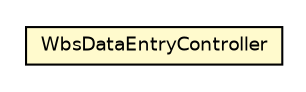 #!/usr/local/bin/dot
#
# Class diagram 
# Generated by UMLGraph version R5_6 (http://www.umlgraph.org/)
#

digraph G {
	edge [fontname="Helvetica",fontsize=10,labelfontname="Helvetica",labelfontsize=10];
	node [fontname="Helvetica",fontsize=10,shape=plaintext];
	nodesep=0.25;
	ranksep=0.5;
	// net.ljcomputing.sr.fx.controller.WbsDataEntryController
	c1553 [label=<<table title="net.ljcomputing.sr.fx.controller.WbsDataEntryController" border="0" cellborder="1" cellspacing="0" cellpadding="2" port="p" bgcolor="lemonChiffon" href="./WbsDataEntryController.html">
		<tr><td><table border="0" cellspacing="0" cellpadding="1">
<tr><td align="center" balign="center"> WbsDataEntryController </td></tr>
		</table></td></tr>
		</table>>, URL="./WbsDataEntryController.html", fontname="Helvetica", fontcolor="black", fontsize=9.0];
}

